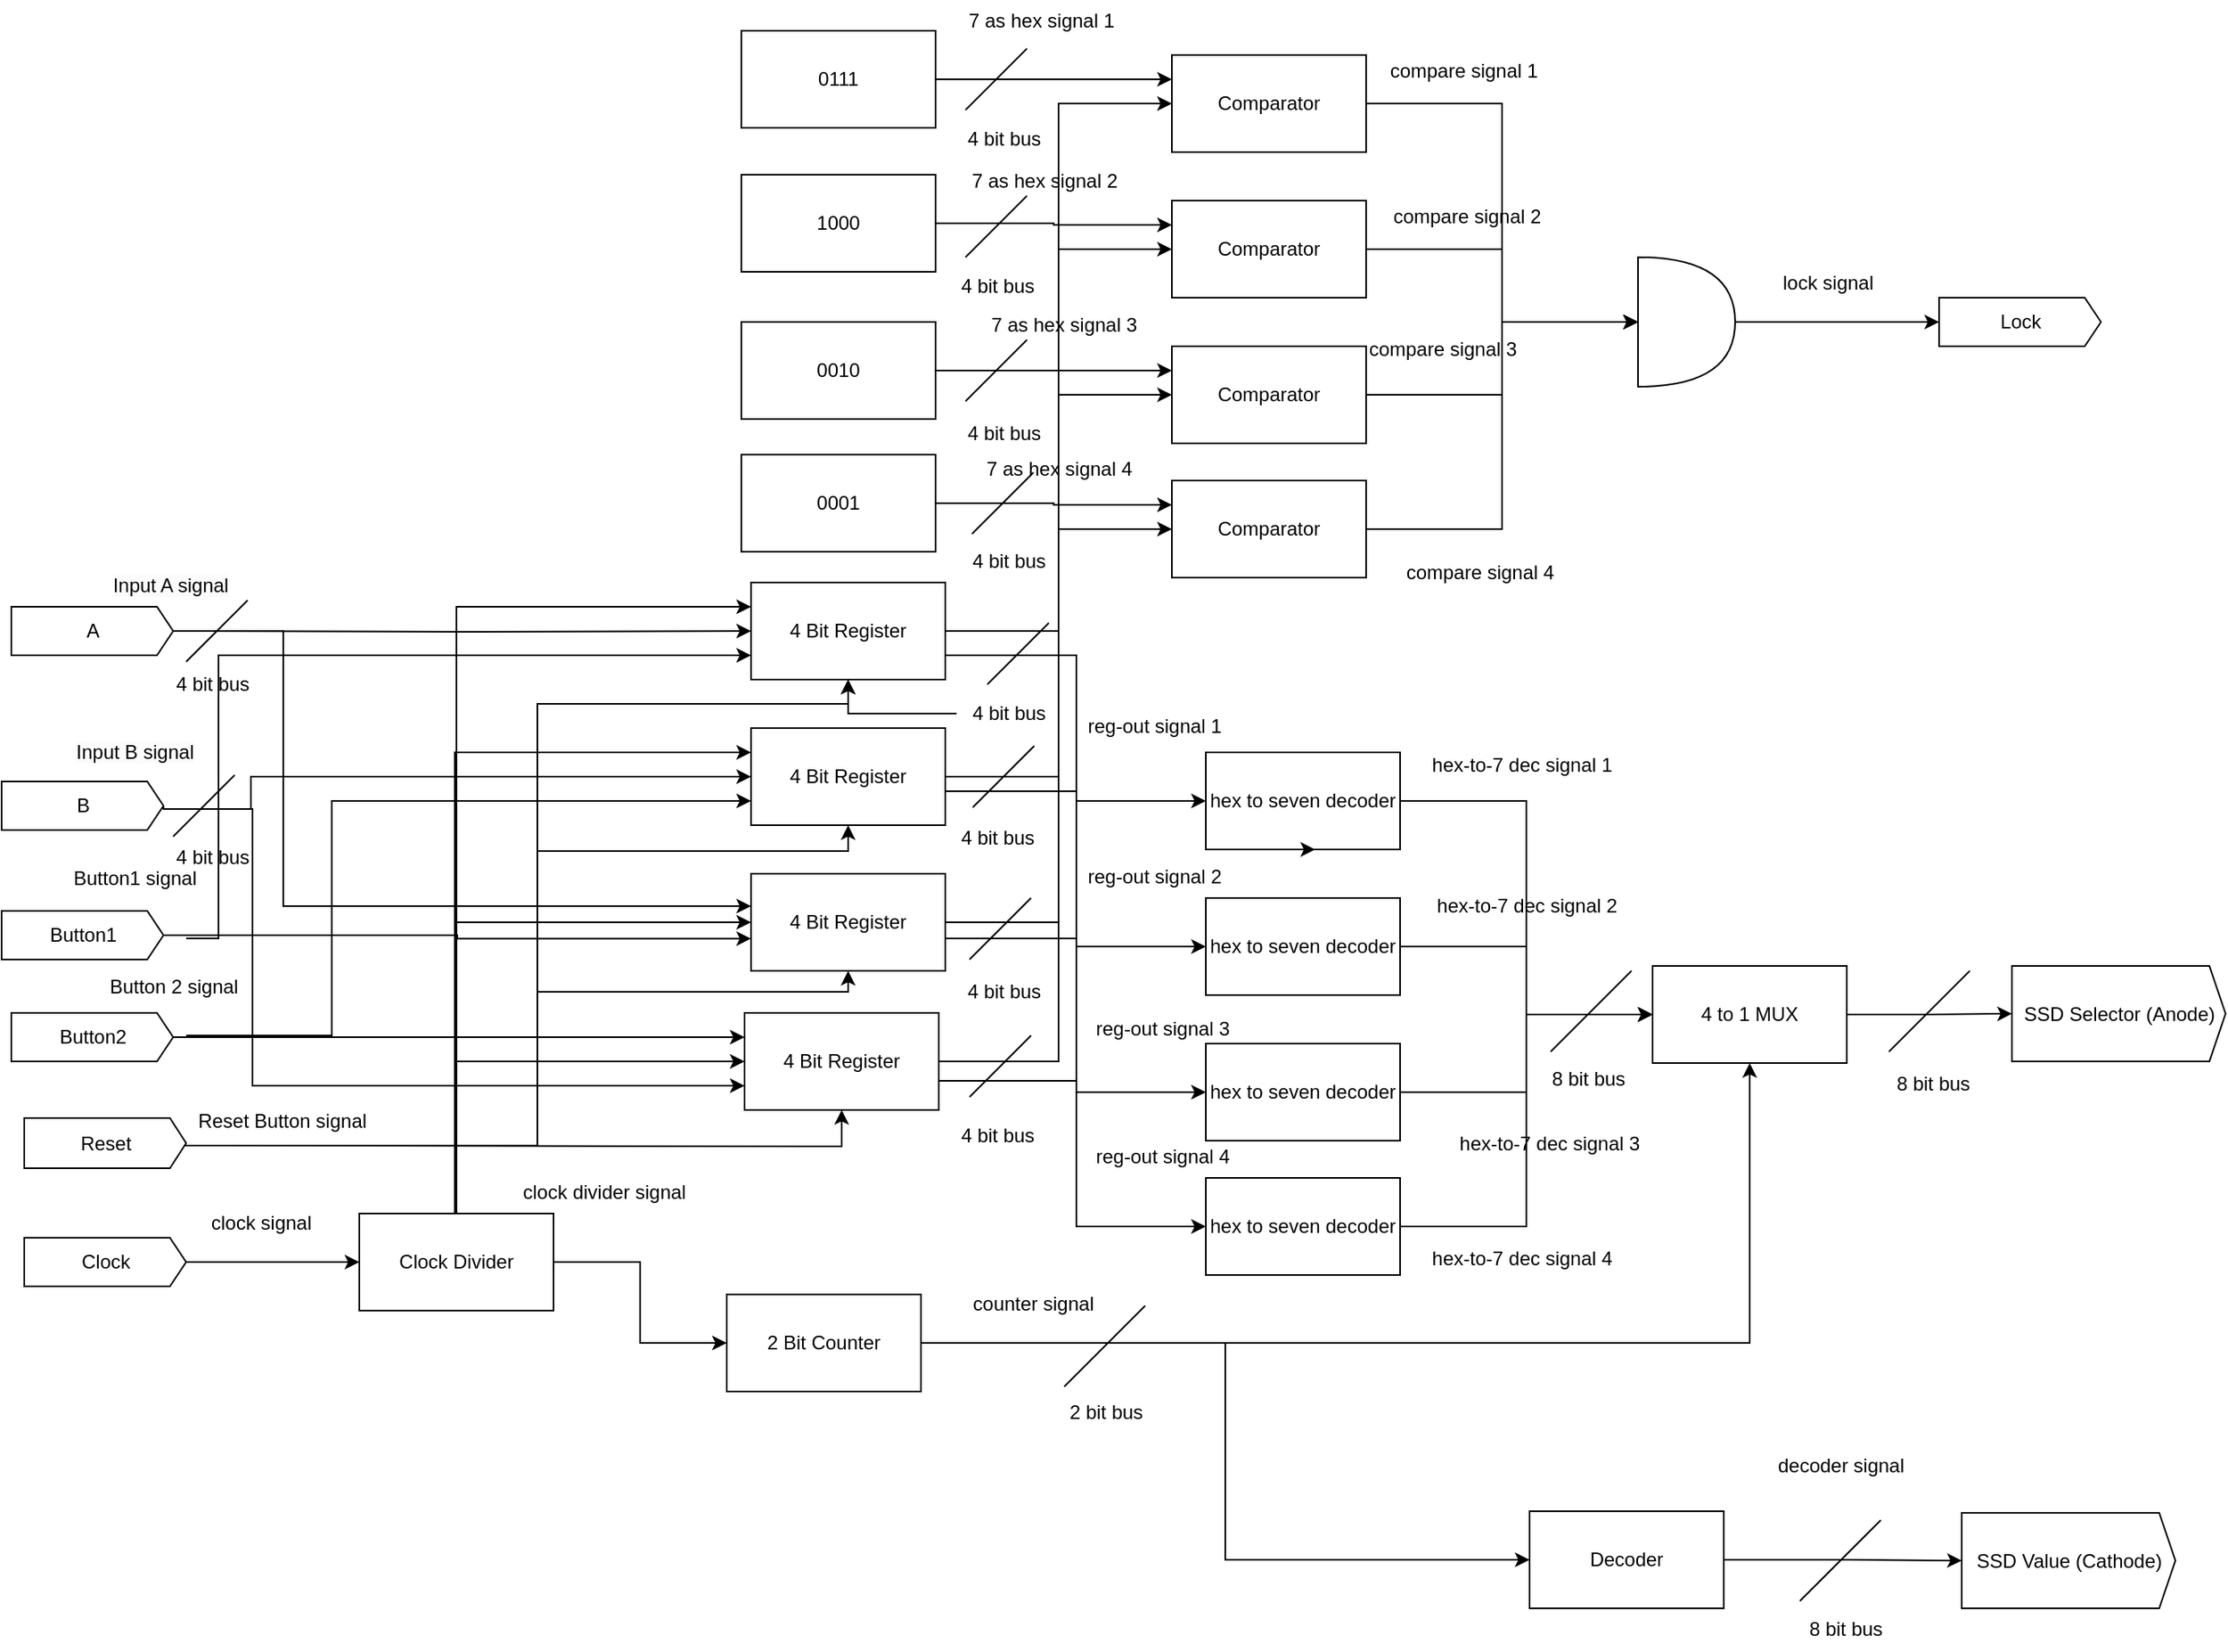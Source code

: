 <mxfile version="21.6.8" type="github">
  <diagram name="Page-1" id="7iQI0XhJTUdTtdxksedm">
    <mxGraphModel dx="2085" dy="1038" grid="0" gridSize="10" guides="1" tooltips="1" connect="1" arrows="1" fold="1" page="1" pageScale="1" pageWidth="1654" pageHeight="2336" math="0" shadow="0">
      <root>
        <mxCell id="0" />
        <mxCell id="1" parent="0" />
        <mxCell id="j7TbNcUkvabFL7DzDwBI-13" style="edgeStyle=orthogonalEdgeStyle;rounded=0;orthogonalLoop=1;jettySize=auto;html=1;" parent="1" target="j7TbNcUkvabFL7DzDwBI-5" edge="1">
          <mxGeometry relative="1" as="geometry">
            <mxPoint x="260" y="400" as="sourcePoint" />
          </mxGeometry>
        </mxCell>
        <mxCell id="j7TbNcUkvabFL7DzDwBI-14" style="edgeStyle=orthogonalEdgeStyle;rounded=0;orthogonalLoop=1;jettySize=auto;html=1;entryX=0;entryY=0.334;entryDx=0;entryDy=0;entryPerimeter=0;exitX=1;exitY=0.5;exitDx=0;exitDy=0;exitPerimeter=0;" parent="1" source="BuDIe1VZT1DS4V42_Uhu-1" target="j7TbNcUkvabFL7DzDwBI-7" edge="1">
          <mxGeometry relative="1" as="geometry">
            <Array as="points">
              <mxPoint x="243" y="400" />
              <mxPoint x="320" y="400" />
              <mxPoint x="320" y="570" />
            </Array>
            <mxPoint x="260" y="400" as="sourcePoint" />
          </mxGeometry>
        </mxCell>
        <mxCell id="j7TbNcUkvabFL7DzDwBI-15" style="edgeStyle=orthogonalEdgeStyle;rounded=0;orthogonalLoop=1;jettySize=auto;html=1;" parent="1" target="j7TbNcUkvabFL7DzDwBI-6" edge="1">
          <mxGeometry relative="1" as="geometry">
            <Array as="points">
              <mxPoint x="300" y="510" />
              <mxPoint x="300" y="490" />
            </Array>
            <mxPoint x="260" y="510" as="sourcePoint" />
          </mxGeometry>
        </mxCell>
        <mxCell id="j7TbNcUkvabFL7DzDwBI-27" style="edgeStyle=orthogonalEdgeStyle;rounded=0;orthogonalLoop=1;jettySize=auto;html=1;entryX=0;entryY=0.75;entryDx=0;entryDy=0;exitX=1;exitY=0.5;exitDx=0;exitDy=0;exitPerimeter=0;" parent="1" source="BuDIe1VZT1DS4V42_Uhu-2" target="j7TbNcUkvabFL7DzDwBI-8" edge="1">
          <mxGeometry relative="1" as="geometry">
            <Array as="points">
              <mxPoint x="246" y="510" />
              <mxPoint x="301" y="510" />
              <mxPoint x="301" y="681" />
            </Array>
            <mxPoint x="260" y="510" as="sourcePoint" />
          </mxGeometry>
        </mxCell>
        <mxCell id="j7TbNcUkvabFL7DzDwBI-18" style="edgeStyle=orthogonalEdgeStyle;rounded=0;orthogonalLoop=1;jettySize=auto;html=1;entryX=0;entryY=0.75;entryDx=0;entryDy=0;" parent="1" target="j7TbNcUkvabFL7DzDwBI-5" edge="1">
          <mxGeometry relative="1" as="geometry">
            <Array as="points">
              <mxPoint x="280" y="590" />
              <mxPoint x="280" y="415" />
            </Array>
            <mxPoint x="260" y="590" as="sourcePoint" />
          </mxGeometry>
        </mxCell>
        <mxCell id="j7TbNcUkvabFL7DzDwBI-21" style="edgeStyle=orthogonalEdgeStyle;rounded=0;orthogonalLoop=1;jettySize=auto;html=1;entryX=0;entryY=0.668;entryDx=0;entryDy=0;entryPerimeter=0;exitX=1;exitY=0.5;exitDx=0;exitDy=0;exitPerimeter=0;" parent="1" source="BuDIe1VZT1DS4V42_Uhu-3" target="j7TbNcUkvabFL7DzDwBI-7" edge="1">
          <mxGeometry relative="1" as="geometry">
            <mxPoint x="260" y="590" as="sourcePoint" />
          </mxGeometry>
        </mxCell>
        <mxCell id="j7TbNcUkvabFL7DzDwBI-22" style="edgeStyle=orthogonalEdgeStyle;rounded=0;orthogonalLoop=1;jettySize=auto;html=1;entryX=0;entryY=0.75;entryDx=0;entryDy=0;" parent="1" target="j7TbNcUkvabFL7DzDwBI-6" edge="1">
          <mxGeometry relative="1" as="geometry">
            <Array as="points">
              <mxPoint x="350" y="650" />
              <mxPoint x="350" y="505" />
            </Array>
            <mxPoint x="260" y="650" as="sourcePoint" />
          </mxGeometry>
        </mxCell>
        <mxCell id="j7TbNcUkvabFL7DzDwBI-25" style="edgeStyle=orthogonalEdgeStyle;rounded=0;orthogonalLoop=1;jettySize=auto;html=1;entryX=0;entryY=0.25;entryDx=0;entryDy=0;exitX=1;exitY=0.5;exitDx=0;exitDy=0;exitPerimeter=0;" parent="1" source="BuDIe1VZT1DS4V42_Uhu-4" target="j7TbNcUkvabFL7DzDwBI-8" edge="1">
          <mxGeometry relative="1" as="geometry">
            <mxPoint x="260" y="650" as="sourcePoint" />
          </mxGeometry>
        </mxCell>
        <mxCell id="j7TbNcUkvabFL7DzDwBI-40" style="edgeStyle=orthogonalEdgeStyle;rounded=0;orthogonalLoop=1;jettySize=auto;html=1;entryX=0;entryY=0.5;entryDx=0;entryDy=0;" parent="1" source="j7TbNcUkvabFL7DzDwBI-5" target="j7TbNcUkvabFL7DzDwBI-36" edge="1">
          <mxGeometry relative="1" as="geometry" />
        </mxCell>
        <mxCell id="j7TbNcUkvabFL7DzDwBI-49" style="edgeStyle=orthogonalEdgeStyle;rounded=0;orthogonalLoop=1;jettySize=auto;html=1;entryX=0;entryY=0.5;entryDx=0;entryDy=0;" parent="1" source="j7TbNcUkvabFL7DzDwBI-5" target="j7TbNcUkvabFL7DzDwBI-44" edge="1">
          <mxGeometry relative="1" as="geometry">
            <Array as="points">
              <mxPoint x="810" y="415" />
              <mxPoint x="810" y="505" />
            </Array>
          </mxGeometry>
        </mxCell>
        <mxCell id="j7TbNcUkvabFL7DzDwBI-5" value="4 Bit Register" style="rounded=0;whiteSpace=wrap;html=1;" parent="1" vertex="1">
          <mxGeometry x="609" y="370" width="120" height="60" as="geometry" />
        </mxCell>
        <mxCell id="j7TbNcUkvabFL7DzDwBI-41" style="edgeStyle=orthogonalEdgeStyle;rounded=0;orthogonalLoop=1;jettySize=auto;html=1;entryX=0;entryY=0.5;entryDx=0;entryDy=0;" parent="1" source="j7TbNcUkvabFL7DzDwBI-6" target="j7TbNcUkvabFL7DzDwBI-37" edge="1">
          <mxGeometry relative="1" as="geometry" />
        </mxCell>
        <mxCell id="j7TbNcUkvabFL7DzDwBI-50" style="edgeStyle=orthogonalEdgeStyle;rounded=0;orthogonalLoop=1;jettySize=auto;html=1;entryX=0;entryY=0.5;entryDx=0;entryDy=0;" parent="1" source="j7TbNcUkvabFL7DzDwBI-6" target="j7TbNcUkvabFL7DzDwBI-45" edge="1">
          <mxGeometry relative="1" as="geometry">
            <Array as="points">
              <mxPoint x="810" y="499" />
              <mxPoint x="810" y="595" />
            </Array>
          </mxGeometry>
        </mxCell>
        <mxCell id="j7TbNcUkvabFL7DzDwBI-6" value="4 Bit Register" style="rounded=0;whiteSpace=wrap;html=1;" parent="1" vertex="1">
          <mxGeometry x="609" y="460" width="120" height="60" as="geometry" />
        </mxCell>
        <mxCell id="j7TbNcUkvabFL7DzDwBI-42" style="edgeStyle=orthogonalEdgeStyle;rounded=0;orthogonalLoop=1;jettySize=auto;html=1;entryX=0;entryY=0.5;entryDx=0;entryDy=0;" parent="1" source="j7TbNcUkvabFL7DzDwBI-7" target="j7TbNcUkvabFL7DzDwBI-38" edge="1">
          <mxGeometry relative="1" as="geometry" />
        </mxCell>
        <mxCell id="j7TbNcUkvabFL7DzDwBI-51" style="edgeStyle=orthogonalEdgeStyle;rounded=0;orthogonalLoop=1;jettySize=auto;html=1;entryX=0;entryY=0.5;entryDx=0;entryDy=0;" parent="1" source="j7TbNcUkvabFL7DzDwBI-7" target="j7TbNcUkvabFL7DzDwBI-46" edge="1">
          <mxGeometry relative="1" as="geometry">
            <Array as="points">
              <mxPoint x="810" y="590" />
              <mxPoint x="810" y="685" />
            </Array>
          </mxGeometry>
        </mxCell>
        <mxCell id="j7TbNcUkvabFL7DzDwBI-7" value="4 Bit Register" style="rounded=0;whiteSpace=wrap;html=1;" parent="1" vertex="1">
          <mxGeometry x="609" y="550" width="120" height="60" as="geometry" />
        </mxCell>
        <mxCell id="j7TbNcUkvabFL7DzDwBI-43" style="edgeStyle=orthogonalEdgeStyle;rounded=0;orthogonalLoop=1;jettySize=auto;html=1;entryX=0;entryY=0.5;entryDx=0;entryDy=0;" parent="1" source="j7TbNcUkvabFL7DzDwBI-8" target="j7TbNcUkvabFL7DzDwBI-39" edge="1">
          <mxGeometry relative="1" as="geometry">
            <Array as="points">
              <mxPoint x="799" y="666" />
              <mxPoint x="799" y="337" />
            </Array>
          </mxGeometry>
        </mxCell>
        <mxCell id="j7TbNcUkvabFL7DzDwBI-52" style="edgeStyle=orthogonalEdgeStyle;rounded=0;orthogonalLoop=1;jettySize=auto;html=1;entryX=0;entryY=0.5;entryDx=0;entryDy=0;" parent="1" source="j7TbNcUkvabFL7DzDwBI-8" target="j7TbNcUkvabFL7DzDwBI-47" edge="1">
          <mxGeometry relative="1" as="geometry">
            <Array as="points">
              <mxPoint x="810" y="678" />
              <mxPoint x="810" y="768" />
            </Array>
          </mxGeometry>
        </mxCell>
        <mxCell id="j7TbNcUkvabFL7DzDwBI-8" value="4 Bit Register" style="rounded=0;whiteSpace=wrap;html=1;" parent="1" vertex="1">
          <mxGeometry x="605" y="636" width="120" height="60" as="geometry" />
        </mxCell>
        <mxCell id="j7TbNcUkvabFL7DzDwBI-12" value="" style="edgeStyle=orthogonalEdgeStyle;rounded=0;orthogonalLoop=1;jettySize=auto;html=1;" parent="1" target="j7TbNcUkvabFL7DzDwBI-11" edge="1">
          <mxGeometry relative="1" as="geometry">
            <mxPoint x="260" y="790" as="sourcePoint" />
            <Array as="points">
              <mxPoint x="338" y="790" />
              <mxPoint x="338" y="790" />
            </Array>
          </mxGeometry>
        </mxCell>
        <mxCell id="j7TbNcUkvabFL7DzDwBI-29" style="edgeStyle=orthogonalEdgeStyle;rounded=0;orthogonalLoop=1;jettySize=auto;html=1;entryX=0;entryY=0.5;entryDx=0;entryDy=0;" parent="1" source="j7TbNcUkvabFL7DzDwBI-11" target="j7TbNcUkvabFL7DzDwBI-8" edge="1">
          <mxGeometry relative="1" as="geometry">
            <Array as="points">
              <mxPoint x="427" y="666" />
            </Array>
          </mxGeometry>
        </mxCell>
        <mxCell id="j7TbNcUkvabFL7DzDwBI-31" style="edgeStyle=orthogonalEdgeStyle;rounded=0;orthogonalLoop=1;jettySize=auto;html=1;entryX=0;entryY=0.5;entryDx=0;entryDy=0;" parent="1" source="j7TbNcUkvabFL7DzDwBI-11" target="j7TbNcUkvabFL7DzDwBI-7" edge="1">
          <mxGeometry relative="1" as="geometry">
            <Array as="points">
              <mxPoint x="427" y="580" />
            </Array>
          </mxGeometry>
        </mxCell>
        <mxCell id="j7TbNcUkvabFL7DzDwBI-33" style="edgeStyle=orthogonalEdgeStyle;rounded=0;orthogonalLoop=1;jettySize=auto;html=1;entryX=0;entryY=0.25;entryDx=0;entryDy=0;" parent="1" source="j7TbNcUkvabFL7DzDwBI-11" target="j7TbNcUkvabFL7DzDwBI-6" edge="1">
          <mxGeometry relative="1" as="geometry">
            <Array as="points">
              <mxPoint x="426" y="475" />
            </Array>
          </mxGeometry>
        </mxCell>
        <mxCell id="j7TbNcUkvabFL7DzDwBI-34" style="edgeStyle=orthogonalEdgeStyle;rounded=0;orthogonalLoop=1;jettySize=auto;html=1;entryX=0;entryY=0.25;entryDx=0;entryDy=0;" parent="1" source="j7TbNcUkvabFL7DzDwBI-11" target="j7TbNcUkvabFL7DzDwBI-5" edge="1">
          <mxGeometry relative="1" as="geometry">
            <Array as="points">
              <mxPoint x="427" y="385" />
            </Array>
          </mxGeometry>
        </mxCell>
        <mxCell id="2xtCYBQMcIRFBoawVPcu-21" style="edgeStyle=orthogonalEdgeStyle;rounded=0;orthogonalLoop=1;jettySize=auto;html=1;" parent="1" source="j7TbNcUkvabFL7DzDwBI-11" target="2xtCYBQMcIRFBoawVPcu-20" edge="1">
          <mxGeometry relative="1" as="geometry" />
        </mxCell>
        <mxCell id="j7TbNcUkvabFL7DzDwBI-11" value="Clock Divider" style="rounded=0;whiteSpace=wrap;html=1;" parent="1" vertex="1">
          <mxGeometry x="367" y="760" width="120" height="60" as="geometry" />
        </mxCell>
        <mxCell id="2xtCYBQMcIRFBoawVPcu-7" style="edgeStyle=orthogonalEdgeStyle;rounded=0;orthogonalLoop=1;jettySize=auto;html=1;entryX=0;entryY=0.5;entryDx=0;entryDy=0;entryPerimeter=0;" parent="1" source="j7TbNcUkvabFL7DzDwBI-36" target="2xtCYBQMcIRFBoawVPcu-6" edge="1">
          <mxGeometry relative="1" as="geometry" />
        </mxCell>
        <mxCell id="j7TbNcUkvabFL7DzDwBI-36" value="Comparator" style="rounded=0;whiteSpace=wrap;html=1;" parent="1" vertex="1">
          <mxGeometry x="869" y="44" width="120" height="60" as="geometry" />
        </mxCell>
        <mxCell id="2xtCYBQMcIRFBoawVPcu-8" style="edgeStyle=orthogonalEdgeStyle;rounded=0;orthogonalLoop=1;jettySize=auto;html=1;entryX=0;entryY=0.5;entryDx=0;entryDy=0;entryPerimeter=0;" parent="1" source="j7TbNcUkvabFL7DzDwBI-37" target="2xtCYBQMcIRFBoawVPcu-6" edge="1">
          <mxGeometry relative="1" as="geometry" />
        </mxCell>
        <mxCell id="j7TbNcUkvabFL7DzDwBI-37" value="Comparator" style="rounded=0;whiteSpace=wrap;html=1;" parent="1" vertex="1">
          <mxGeometry x="869" y="134" width="120" height="60" as="geometry" />
        </mxCell>
        <mxCell id="2xtCYBQMcIRFBoawVPcu-9" style="edgeStyle=orthogonalEdgeStyle;rounded=0;orthogonalLoop=1;jettySize=auto;html=1;entryX=0;entryY=0.5;entryDx=0;entryDy=0;entryPerimeter=0;" parent="1" source="j7TbNcUkvabFL7DzDwBI-38" target="2xtCYBQMcIRFBoawVPcu-6" edge="1">
          <mxGeometry relative="1" as="geometry" />
        </mxCell>
        <mxCell id="j7TbNcUkvabFL7DzDwBI-38" value="Comparator" style="rounded=0;whiteSpace=wrap;html=1;" parent="1" vertex="1">
          <mxGeometry x="869" y="224" width="120" height="60" as="geometry" />
        </mxCell>
        <mxCell id="2xtCYBQMcIRFBoawVPcu-10" style="edgeStyle=orthogonalEdgeStyle;rounded=0;orthogonalLoop=1;jettySize=auto;html=1;entryX=0;entryY=0.5;entryDx=0;entryDy=0;entryPerimeter=0;" parent="1" source="j7TbNcUkvabFL7DzDwBI-39" target="2xtCYBQMcIRFBoawVPcu-6" edge="1">
          <mxGeometry relative="1" as="geometry" />
        </mxCell>
        <mxCell id="j7TbNcUkvabFL7DzDwBI-39" value="Comparator" style="rounded=0;whiteSpace=wrap;html=1;" parent="1" vertex="1">
          <mxGeometry x="869" y="307" width="120" height="60" as="geometry" />
        </mxCell>
        <mxCell id="2xtCYBQMcIRFBoawVPcu-16" style="edgeStyle=orthogonalEdgeStyle;rounded=0;orthogonalLoop=1;jettySize=auto;html=1;entryX=0;entryY=0.5;entryDx=0;entryDy=0;" parent="1" source="j7TbNcUkvabFL7DzDwBI-44" target="2xtCYBQMcIRFBoawVPcu-15" edge="1">
          <mxGeometry relative="1" as="geometry" />
        </mxCell>
        <mxCell id="j7TbNcUkvabFL7DzDwBI-44" value="hex to seven decoder" style="rounded=0;whiteSpace=wrap;html=1;" parent="1" vertex="1">
          <mxGeometry x="890" y="475" width="120" height="60" as="geometry" />
        </mxCell>
        <mxCell id="2xtCYBQMcIRFBoawVPcu-17" style="edgeStyle=orthogonalEdgeStyle;rounded=0;orthogonalLoop=1;jettySize=auto;html=1;entryX=0;entryY=0.5;entryDx=0;entryDy=0;" parent="1" source="j7TbNcUkvabFL7DzDwBI-45" target="2xtCYBQMcIRFBoawVPcu-15" edge="1">
          <mxGeometry relative="1" as="geometry" />
        </mxCell>
        <mxCell id="j7TbNcUkvabFL7DzDwBI-45" value="hex to seven decoder" style="rounded=0;whiteSpace=wrap;html=1;" parent="1" vertex="1">
          <mxGeometry x="890" y="565" width="120" height="60" as="geometry" />
        </mxCell>
        <mxCell id="2xtCYBQMcIRFBoawVPcu-18" style="edgeStyle=orthogonalEdgeStyle;rounded=0;orthogonalLoop=1;jettySize=auto;html=1;entryX=0;entryY=0.5;entryDx=0;entryDy=0;" parent="1" source="j7TbNcUkvabFL7DzDwBI-46" target="2xtCYBQMcIRFBoawVPcu-15" edge="1">
          <mxGeometry relative="1" as="geometry" />
        </mxCell>
        <mxCell id="j7TbNcUkvabFL7DzDwBI-46" value="hex to seven decoder" style="rounded=0;whiteSpace=wrap;html=1;" parent="1" vertex="1">
          <mxGeometry x="890" y="655" width="120" height="60" as="geometry" />
        </mxCell>
        <mxCell id="2xtCYBQMcIRFBoawVPcu-19" style="edgeStyle=orthogonalEdgeStyle;rounded=0;orthogonalLoop=1;jettySize=auto;html=1;entryX=0;entryY=0.5;entryDx=0;entryDy=0;" parent="1" source="j7TbNcUkvabFL7DzDwBI-47" target="2xtCYBQMcIRFBoawVPcu-15" edge="1">
          <mxGeometry relative="1" as="geometry" />
        </mxCell>
        <mxCell id="j7TbNcUkvabFL7DzDwBI-47" value="hex to seven decoder" style="rounded=0;whiteSpace=wrap;html=1;" parent="1" vertex="1">
          <mxGeometry x="890" y="738" width="120" height="60" as="geometry" />
        </mxCell>
        <mxCell id="2xtCYBQMcIRFBoawVPcu-2" style="edgeStyle=orthogonalEdgeStyle;rounded=0;orthogonalLoop=1;jettySize=auto;html=1;entryX=0.5;entryY=1;entryDx=0;entryDy=0;" parent="1" target="j7TbNcUkvabFL7DzDwBI-8" edge="1">
          <mxGeometry relative="1" as="geometry">
            <mxPoint x="257" y="718" as="sourcePoint" />
          </mxGeometry>
        </mxCell>
        <mxCell id="2xtCYBQMcIRFBoawVPcu-3" style="edgeStyle=orthogonalEdgeStyle;rounded=0;orthogonalLoop=1;jettySize=auto;html=1;entryX=0.5;entryY=1;entryDx=0;entryDy=0;" parent="1" target="j7TbNcUkvabFL7DzDwBI-7" edge="1">
          <mxGeometry relative="1" as="geometry">
            <Array as="points">
              <mxPoint x="477" y="718" />
              <mxPoint x="477" y="623" />
              <mxPoint x="669" y="623" />
            </Array>
            <mxPoint x="257" y="718" as="sourcePoint" />
          </mxGeometry>
        </mxCell>
        <mxCell id="2xtCYBQMcIRFBoawVPcu-4" style="edgeStyle=orthogonalEdgeStyle;rounded=0;orthogonalLoop=1;jettySize=auto;html=1;" parent="1" target="j7TbNcUkvabFL7DzDwBI-6" edge="1">
          <mxGeometry relative="1" as="geometry">
            <Array as="points">
              <mxPoint x="477" y="718" />
              <mxPoint x="477" y="536" />
              <mxPoint x="669" y="536" />
            </Array>
            <mxPoint x="257" y="718" as="sourcePoint" />
          </mxGeometry>
        </mxCell>
        <mxCell id="2xtCYBQMcIRFBoawVPcu-5" style="edgeStyle=orthogonalEdgeStyle;rounded=0;orthogonalLoop=1;jettySize=auto;html=1;" parent="1" target="j7TbNcUkvabFL7DzDwBI-5" edge="1">
          <mxGeometry relative="1" as="geometry">
            <Array as="points">
              <mxPoint x="477" y="718" />
              <mxPoint x="477" y="445" />
              <mxPoint x="669" y="445" />
            </Array>
            <mxPoint x="257" y="718" as="sourcePoint" />
          </mxGeometry>
        </mxCell>
        <mxCell id="2xtCYBQMcIRFBoawVPcu-13" style="edgeStyle=orthogonalEdgeStyle;rounded=0;orthogonalLoop=1;jettySize=auto;html=1;entryX=0;entryY=0.5;entryDx=0;entryDy=0;entryPerimeter=0;" parent="1" source="2xtCYBQMcIRFBoawVPcu-6" target="Ac5ww-F_62EvvBqQqva2-3" edge="1">
          <mxGeometry relative="1" as="geometry">
            <mxPoint x="1328" y="209" as="targetPoint" />
          </mxGeometry>
        </mxCell>
        <mxCell id="2xtCYBQMcIRFBoawVPcu-6" value="" style="shape=or;whiteSpace=wrap;html=1;" parent="1" vertex="1">
          <mxGeometry x="1157" y="169" width="60" height="80" as="geometry" />
        </mxCell>
        <mxCell id="Ac5ww-F_62EvvBqQqva2-6" style="edgeStyle=orthogonalEdgeStyle;rounded=0;orthogonalLoop=1;jettySize=auto;html=1;entryX=0;entryY=0.5;entryDx=0;entryDy=0;entryPerimeter=0;" parent="1" source="2xtCYBQMcIRFBoawVPcu-15" target="BuDIe1VZT1DS4V42_Uhu-7" edge="1">
          <mxGeometry relative="1" as="geometry">
            <mxPoint x="1360" y="759" as="targetPoint" />
          </mxGeometry>
        </mxCell>
        <mxCell id="2xtCYBQMcIRFBoawVPcu-15" value="4 to 1 MUX" style="rounded=0;whiteSpace=wrap;html=1;" parent="1" vertex="1">
          <mxGeometry x="1166" y="607" width="120" height="60" as="geometry" />
        </mxCell>
        <mxCell id="Ac5ww-F_62EvvBqQqva2-1" style="edgeStyle=orthogonalEdgeStyle;rounded=0;orthogonalLoop=1;jettySize=auto;html=1;entryX=0;entryY=0.5;entryDx=0;entryDy=0;" parent="1" source="2xtCYBQMcIRFBoawVPcu-20" target="2xtCYBQMcIRFBoawVPcu-22" edge="1">
          <mxGeometry relative="1" as="geometry" />
        </mxCell>
        <mxCell id="Ac5ww-F_62EvvBqQqva2-2" style="edgeStyle=orthogonalEdgeStyle;rounded=0;orthogonalLoop=1;jettySize=auto;html=1;" parent="1" source="2xtCYBQMcIRFBoawVPcu-20" target="2xtCYBQMcIRFBoawVPcu-15" edge="1">
          <mxGeometry relative="1" as="geometry" />
        </mxCell>
        <mxCell id="2xtCYBQMcIRFBoawVPcu-20" value="2 Bit Counter" style="rounded=0;whiteSpace=wrap;html=1;" parent="1" vertex="1">
          <mxGeometry x="594" y="810" width="120" height="60" as="geometry" />
        </mxCell>
        <mxCell id="Ac5ww-F_62EvvBqQqva2-5" style="edgeStyle=orthogonalEdgeStyle;rounded=0;orthogonalLoop=1;jettySize=auto;html=1;entryX=0;entryY=0.5;entryDx=0;entryDy=0;entryPerimeter=0;" parent="1" source="2xtCYBQMcIRFBoawVPcu-22" target="BuDIe1VZT1DS4V42_Uhu-8" edge="1">
          <mxGeometry relative="1" as="geometry">
            <mxPoint x="1346" y="976" as="targetPoint" />
          </mxGeometry>
        </mxCell>
        <mxCell id="2xtCYBQMcIRFBoawVPcu-22" value="Decoder" style="rounded=0;whiteSpace=wrap;html=1;" parent="1" vertex="1">
          <mxGeometry x="1090" y="944" width="120" height="60" as="geometry" />
        </mxCell>
        <mxCell id="2xtCYBQMcIRFBoawVPcu-32" style="edgeStyle=orthogonalEdgeStyle;rounded=0;orthogonalLoop=1;jettySize=auto;html=1;entryX=0;entryY=0.25;entryDx=0;entryDy=0;" parent="1" source="2xtCYBQMcIRFBoawVPcu-25" target="j7TbNcUkvabFL7DzDwBI-36" edge="1">
          <mxGeometry relative="1" as="geometry" />
        </mxCell>
        <mxCell id="2xtCYBQMcIRFBoawVPcu-25" value="0111" style="rounded=0;whiteSpace=wrap;html=1;" parent="1" vertex="1">
          <mxGeometry x="603" y="29" width="120" height="60" as="geometry" />
        </mxCell>
        <mxCell id="2xtCYBQMcIRFBoawVPcu-31" style="edgeStyle=orthogonalEdgeStyle;rounded=0;orthogonalLoop=1;jettySize=auto;html=1;entryX=0;entryY=0.25;entryDx=0;entryDy=0;" parent="1" source="2xtCYBQMcIRFBoawVPcu-26" target="j7TbNcUkvabFL7DzDwBI-37" edge="1">
          <mxGeometry relative="1" as="geometry" />
        </mxCell>
        <mxCell id="2xtCYBQMcIRFBoawVPcu-26" value="1000" style="rounded=0;whiteSpace=wrap;html=1;" parent="1" vertex="1">
          <mxGeometry x="603" y="118" width="120" height="60" as="geometry" />
        </mxCell>
        <mxCell id="2xtCYBQMcIRFBoawVPcu-30" style="edgeStyle=orthogonalEdgeStyle;rounded=0;orthogonalLoop=1;jettySize=auto;html=1;entryX=0;entryY=0.25;entryDx=0;entryDy=0;" parent="1" source="2xtCYBQMcIRFBoawVPcu-27" target="j7TbNcUkvabFL7DzDwBI-38" edge="1">
          <mxGeometry relative="1" as="geometry" />
        </mxCell>
        <mxCell id="2xtCYBQMcIRFBoawVPcu-27" value="0010" style="rounded=0;whiteSpace=wrap;html=1;" parent="1" vertex="1">
          <mxGeometry x="603" y="209" width="120" height="60" as="geometry" />
        </mxCell>
        <mxCell id="2xtCYBQMcIRFBoawVPcu-29" style="edgeStyle=orthogonalEdgeStyle;rounded=0;orthogonalLoop=1;jettySize=auto;html=1;entryX=0;entryY=0.25;entryDx=0;entryDy=0;" parent="1" source="2xtCYBQMcIRFBoawVPcu-28" target="j7TbNcUkvabFL7DzDwBI-39" edge="1">
          <mxGeometry relative="1" as="geometry" />
        </mxCell>
        <mxCell id="2xtCYBQMcIRFBoawVPcu-28" value="0001" style="rounded=0;whiteSpace=wrap;html=1;" parent="1" vertex="1">
          <mxGeometry x="603" y="291" width="120" height="60" as="geometry" />
        </mxCell>
        <mxCell id="Ac5ww-F_62EvvBqQqva2-3" value="Lock" style="html=1;shadow=0;dashed=0;align=center;verticalAlign=middle;shape=mxgraph.arrows2.arrow;dy=0;dx=10;notch=0;" parent="1" vertex="1">
          <mxGeometry x="1343" y="194" width="100" height="30" as="geometry" />
        </mxCell>
        <mxCell id="BuDIe1VZT1DS4V42_Uhu-1" value="A" style="html=1;shadow=0;dashed=0;align=center;verticalAlign=middle;shape=mxgraph.arrows2.arrow;dy=0;dx=10;notch=0;" vertex="1" parent="1">
          <mxGeometry x="152" y="385" width="100" height="30" as="geometry" />
        </mxCell>
        <mxCell id="BuDIe1VZT1DS4V42_Uhu-2" value="B" style="html=1;shadow=0;dashed=0;align=center;verticalAlign=middle;shape=mxgraph.arrows2.arrow;dy=0;dx=10;notch=0;" vertex="1" parent="1">
          <mxGeometry x="146" y="493" width="100" height="30" as="geometry" />
        </mxCell>
        <mxCell id="BuDIe1VZT1DS4V42_Uhu-3" value="Button1" style="html=1;shadow=0;dashed=0;align=center;verticalAlign=middle;shape=mxgraph.arrows2.arrow;dy=0;dx=10;notch=0;" vertex="1" parent="1">
          <mxGeometry x="146" y="573" width="100" height="30" as="geometry" />
        </mxCell>
        <mxCell id="BuDIe1VZT1DS4V42_Uhu-4" value="Button2" style="html=1;shadow=0;dashed=0;align=center;verticalAlign=middle;shape=mxgraph.arrows2.arrow;dy=0;dx=10;notch=0;" vertex="1" parent="1">
          <mxGeometry x="152" y="636" width="100" height="30" as="geometry" />
        </mxCell>
        <mxCell id="BuDIe1VZT1DS4V42_Uhu-5" value="Reset" style="html=1;shadow=0;dashed=0;align=center;verticalAlign=middle;shape=mxgraph.arrows2.arrow;dy=0;dx=10;notch=0;" vertex="1" parent="1">
          <mxGeometry x="160" y="701" width="100" height="31" as="geometry" />
        </mxCell>
        <mxCell id="BuDIe1VZT1DS4V42_Uhu-6" value="Clock" style="html=1;shadow=0;dashed=0;align=center;verticalAlign=middle;shape=mxgraph.arrows2.arrow;dy=0;dx=10;notch=0;" vertex="1" parent="1">
          <mxGeometry x="160" y="775" width="100" height="30" as="geometry" />
        </mxCell>
        <mxCell id="BuDIe1VZT1DS4V42_Uhu-7" value="SSD Selector (Anode)" style="html=1;shadow=0;dashed=0;align=center;verticalAlign=middle;shape=mxgraph.arrows2.arrow;dy=0;dx=10;notch=0;" vertex="1" parent="1">
          <mxGeometry x="1388" y="607" width="132" height="59" as="geometry" />
        </mxCell>
        <mxCell id="BuDIe1VZT1DS4V42_Uhu-8" value="SSD Value (Cathode)" style="html=1;shadow=0;dashed=0;align=center;verticalAlign=middle;shape=mxgraph.arrows2.arrow;dy=0;dx=10;notch=0;" vertex="1" parent="1">
          <mxGeometry x="1357" y="945" width="132" height="59" as="geometry" />
        </mxCell>
        <mxCell id="BuDIe1VZT1DS4V42_Uhu-11" value="" style="endArrow=none;html=1;rounded=0;" edge="1" parent="1">
          <mxGeometry width="50" height="50" relative="1" as="geometry">
            <mxPoint x="1312" y="660" as="sourcePoint" />
            <mxPoint x="1362" y="610" as="targetPoint" />
          </mxGeometry>
        </mxCell>
        <mxCell id="BuDIe1VZT1DS4V42_Uhu-15" value="8 bit bus" style="text;html=1;align=center;verticalAlign=middle;resizable=0;points=[];autosize=1;strokeColor=none;fillColor=none;" vertex="1" parent="1">
          <mxGeometry x="1307" y="667" width="63" height="26" as="geometry" />
        </mxCell>
        <mxCell id="BuDIe1VZT1DS4V42_Uhu-16" value="" style="endArrow=none;html=1;rounded=0;" edge="1" parent="1">
          <mxGeometry width="50" height="50" relative="1" as="geometry">
            <mxPoint x="1103" y="660" as="sourcePoint" />
            <mxPoint x="1153" y="610" as="targetPoint" />
          </mxGeometry>
        </mxCell>
        <mxCell id="BuDIe1VZT1DS4V42_Uhu-17" value="8 bit bus" style="text;html=1;align=center;verticalAlign=middle;resizable=0;points=[];autosize=1;strokeColor=none;fillColor=none;" vertex="1" parent="1">
          <mxGeometry x="1094" y="664" width="63" height="26" as="geometry" />
        </mxCell>
        <mxCell id="BuDIe1VZT1DS4V42_Uhu-18" value="" style="endArrow=none;html=1;rounded=0;" edge="1" parent="1">
          <mxGeometry width="50" height="50" relative="1" as="geometry">
            <mxPoint x="1257" y="999.5" as="sourcePoint" />
            <mxPoint x="1307" y="949.5" as="targetPoint" />
          </mxGeometry>
        </mxCell>
        <mxCell id="BuDIe1VZT1DS4V42_Uhu-19" value="" style="endArrow=none;html=1;rounded=0;" edge="1" parent="1">
          <mxGeometry width="50" height="50" relative="1" as="geometry">
            <mxPoint x="802.5" y="867" as="sourcePoint" />
            <mxPoint x="852.5" y="817" as="targetPoint" />
          </mxGeometry>
        </mxCell>
        <mxCell id="BuDIe1VZT1DS4V42_Uhu-20" value="8 bit bus" style="text;html=1;align=center;verticalAlign=middle;resizable=0;points=[];autosize=1;strokeColor=none;fillColor=none;" vertex="1" parent="1">
          <mxGeometry x="1253" y="1004" width="63" height="26" as="geometry" />
        </mxCell>
        <mxCell id="BuDIe1VZT1DS4V42_Uhu-22" value="2 bit bus" style="text;html=1;align=center;verticalAlign=middle;resizable=0;points=[];autosize=1;strokeColor=none;fillColor=none;" vertex="1" parent="1">
          <mxGeometry x="796" y="870" width="63" height="26" as="geometry" />
        </mxCell>
        <mxCell id="BuDIe1VZT1DS4V42_Uhu-23" value="" style="endArrow=none;html=1;rounded=0;" edge="1" parent="1">
          <mxGeometry width="50" height="50" relative="1" as="geometry">
            <mxPoint x="746" y="509" as="sourcePoint" />
            <mxPoint x="784" y="471" as="targetPoint" />
          </mxGeometry>
        </mxCell>
        <mxCell id="BuDIe1VZT1DS4V42_Uhu-25" value="" style="endArrow=none;html=1;rounded=0;" edge="1" parent="1">
          <mxGeometry width="50" height="50" relative="1" as="geometry">
            <mxPoint x="744" y="603" as="sourcePoint" />
            <mxPoint x="782" y="565" as="targetPoint" />
          </mxGeometry>
        </mxCell>
        <mxCell id="BuDIe1VZT1DS4V42_Uhu-26" value="" style="endArrow=none;html=1;rounded=0;" edge="1" parent="1">
          <mxGeometry width="50" height="50" relative="1" as="geometry">
            <mxPoint x="744" y="688" as="sourcePoint" />
            <mxPoint x="782" y="650" as="targetPoint" />
          </mxGeometry>
        </mxCell>
        <mxCell id="BuDIe1VZT1DS4V42_Uhu-27" value="" style="endArrow=none;html=1;rounded=0;" edge="1" parent="1">
          <mxGeometry width="50" height="50" relative="1" as="geometry">
            <mxPoint x="260" y="419" as="sourcePoint" />
            <mxPoint x="298" y="381" as="targetPoint" />
          </mxGeometry>
        </mxCell>
        <mxCell id="BuDIe1VZT1DS4V42_Uhu-28" value="" style="endArrow=none;html=1;rounded=0;" edge="1" parent="1">
          <mxGeometry width="50" height="50" relative="1" as="geometry">
            <mxPoint x="755" y="433" as="sourcePoint" />
            <mxPoint x="793" y="395" as="targetPoint" />
          </mxGeometry>
        </mxCell>
        <mxCell id="BuDIe1VZT1DS4V42_Uhu-29" value="" style="endArrow=none;html=1;rounded=0;" edge="1" parent="1">
          <mxGeometry width="50" height="50" relative="1" as="geometry">
            <mxPoint x="252" y="527" as="sourcePoint" />
            <mxPoint x="290" y="489" as="targetPoint" />
          </mxGeometry>
        </mxCell>
        <mxCell id="BuDIe1VZT1DS4V42_Uhu-30" value="4 bit bus" style="text;html=1;align=center;verticalAlign=middle;resizable=0;points=[];autosize=1;strokeColor=none;fillColor=none;" vertex="1" parent="1">
          <mxGeometry x="729" y="699" width="63" height="26" as="geometry" />
        </mxCell>
        <mxCell id="BuDIe1VZT1DS4V42_Uhu-31" value="4 bit bus" style="text;html=1;align=center;verticalAlign=middle;resizable=0;points=[];autosize=1;strokeColor=none;fillColor=none;" vertex="1" parent="1">
          <mxGeometry x="733" y="610" width="63" height="26" as="geometry" />
        </mxCell>
        <mxCell id="BuDIe1VZT1DS4V42_Uhu-32" value="4 bit bus" style="text;html=1;align=center;verticalAlign=middle;resizable=0;points=[];autosize=1;strokeColor=none;fillColor=none;" vertex="1" parent="1">
          <mxGeometry x="729" y="515" width="63" height="26" as="geometry" />
        </mxCell>
        <mxCell id="BuDIe1VZT1DS4V42_Uhu-34" value="" style="edgeStyle=orthogonalEdgeStyle;rounded=0;orthogonalLoop=1;jettySize=auto;html=1;" edge="1" parent="1" source="BuDIe1VZT1DS4V42_Uhu-33" target="j7TbNcUkvabFL7DzDwBI-5">
          <mxGeometry relative="1" as="geometry" />
        </mxCell>
        <mxCell id="BuDIe1VZT1DS4V42_Uhu-33" value="4 bit bus" style="text;html=1;align=center;verticalAlign=middle;resizable=0;points=[];autosize=1;strokeColor=none;fillColor=none;" vertex="1" parent="1">
          <mxGeometry x="736" y="438" width="63" height="26" as="geometry" />
        </mxCell>
        <mxCell id="BuDIe1VZT1DS4V42_Uhu-35" value="" style="endArrow=none;html=1;rounded=0;" edge="1" parent="1">
          <mxGeometry width="50" height="50" relative="1" as="geometry">
            <mxPoint x="745.5" y="340" as="sourcePoint" />
            <mxPoint x="783.5" y="302" as="targetPoint" />
          </mxGeometry>
        </mxCell>
        <mxCell id="BuDIe1VZT1DS4V42_Uhu-36" value="" style="endArrow=none;html=1;rounded=0;" edge="1" parent="1">
          <mxGeometry width="50" height="50" relative="1" as="geometry">
            <mxPoint x="741.5" y="258" as="sourcePoint" />
            <mxPoint x="779.5" y="220" as="targetPoint" />
          </mxGeometry>
        </mxCell>
        <mxCell id="BuDIe1VZT1DS4V42_Uhu-37" value="" style="endArrow=none;html=1;rounded=0;" edge="1" parent="1">
          <mxGeometry width="50" height="50" relative="1" as="geometry">
            <mxPoint x="741.5" y="169" as="sourcePoint" />
            <mxPoint x="779.5" y="131" as="targetPoint" />
          </mxGeometry>
        </mxCell>
        <mxCell id="BuDIe1VZT1DS4V42_Uhu-38" value="" style="endArrow=none;html=1;rounded=0;" edge="1" parent="1">
          <mxGeometry width="50" height="50" relative="1" as="geometry">
            <mxPoint x="741.5" y="78" as="sourcePoint" />
            <mxPoint x="779.5" y="40" as="targetPoint" />
          </mxGeometry>
        </mxCell>
        <mxCell id="BuDIe1VZT1DS4V42_Uhu-39" style="edgeStyle=orthogonalEdgeStyle;rounded=0;orthogonalLoop=1;jettySize=auto;html=1;exitX=0.5;exitY=1;exitDx=0;exitDy=0;entryX=0.563;entryY=1;entryDx=0;entryDy=0;entryPerimeter=0;" edge="1" parent="1" source="j7TbNcUkvabFL7DzDwBI-44" target="j7TbNcUkvabFL7DzDwBI-44">
          <mxGeometry relative="1" as="geometry" />
        </mxCell>
        <mxCell id="BuDIe1VZT1DS4V42_Uhu-40" value="4 bit bus" style="text;html=1;align=center;verticalAlign=middle;resizable=0;points=[];autosize=1;strokeColor=none;fillColor=none;" vertex="1" parent="1">
          <mxGeometry x="736" y="344" width="63" height="26" as="geometry" />
        </mxCell>
        <mxCell id="BuDIe1VZT1DS4V42_Uhu-41" value="4 bit bus" style="text;html=1;align=center;verticalAlign=middle;resizable=0;points=[];autosize=1;strokeColor=none;fillColor=none;" vertex="1" parent="1">
          <mxGeometry x="733" y="265" width="63" height="26" as="geometry" />
        </mxCell>
        <mxCell id="BuDIe1VZT1DS4V42_Uhu-42" value="4 bit bus" style="text;html=1;align=center;verticalAlign=middle;resizable=0;points=[];autosize=1;strokeColor=none;fillColor=none;" vertex="1" parent="1">
          <mxGeometry x="729" y="174" width="63" height="26" as="geometry" />
        </mxCell>
        <mxCell id="BuDIe1VZT1DS4V42_Uhu-43" value="4 bit bus" style="text;html=1;align=center;verticalAlign=middle;resizable=0;points=[];autosize=1;strokeColor=none;fillColor=none;" vertex="1" parent="1">
          <mxGeometry x="733" y="83" width="63" height="26" as="geometry" />
        </mxCell>
        <mxCell id="BuDIe1VZT1DS4V42_Uhu-44" value="4 bit bus" style="text;html=1;align=center;verticalAlign=middle;resizable=0;points=[];autosize=1;strokeColor=none;fillColor=none;" vertex="1" parent="1">
          <mxGeometry x="244" y="420" width="63" height="26" as="geometry" />
        </mxCell>
        <mxCell id="BuDIe1VZT1DS4V42_Uhu-45" value="4 bit bus" style="text;html=1;align=center;verticalAlign=middle;resizable=0;points=[];autosize=1;strokeColor=none;fillColor=none;" vertex="1" parent="1">
          <mxGeometry x="244" y="527" width="63" height="26" as="geometry" />
        </mxCell>
        <mxCell id="BuDIe1VZT1DS4V42_Uhu-46" value="&#xa;&lt;span style=&quot;color: rgb(0, 0, 0); font-family: Helvetica; font-size: 12px; font-style: normal; font-variant-ligatures: normal; font-variant-caps: normal; font-weight: 400; letter-spacing: normal; orphans: 2; text-align: center; text-indent: 0px; text-transform: none; widows: 2; word-spacing: 0px; -webkit-text-stroke-width: 0px; background-color: rgb(251, 251, 251); text-decoration-thickness: initial; text-decoration-style: initial; text-decoration-color: initial; float: none; display: inline !important;&quot;&gt;Input A signal&lt;/span&gt;&#xa;&#xa;" style="text;html=1;align=center;verticalAlign=middle;resizable=0;points=[];autosize=1;strokeColor=none;fillColor=none;" vertex="1" parent="1">
          <mxGeometry x="205" y="351" width="89" height="55" as="geometry" />
        </mxCell>
        <mxCell id="BuDIe1VZT1DS4V42_Uhu-47" value="&lt;br&gt;&lt;span style=&quot;color: rgb(0, 0, 0); font-family: Helvetica; font-size: 12px; font-style: normal; font-variant-ligatures: normal; font-variant-caps: normal; font-weight: 400; letter-spacing: normal; orphans: 2; text-align: center; text-indent: 0px; text-transform: none; widows: 2; word-spacing: 0px; -webkit-text-stroke-width: 0px; background-color: rgb(251, 251, 251); text-decoration-thickness: initial; text-decoration-style: initial; text-decoration-color: initial; float: none; display: inline !important;&quot;&gt;Input B signal&lt;/span&gt;&lt;br&gt;" style="text;html=1;align=center;verticalAlign=middle;resizable=0;points=[];autosize=1;strokeColor=none;fillColor=none;" vertex="1" parent="1">
          <mxGeometry x="182" y="446" width="91" height="41" as="geometry" />
        </mxCell>
        <mxCell id="BuDIe1VZT1DS4V42_Uhu-49" value="Button1 signal" style="text;html=1;align=center;verticalAlign=middle;resizable=0;points=[];autosize=1;strokeColor=none;fillColor=none;" vertex="1" parent="1">
          <mxGeometry x="181" y="540" width="94" height="26" as="geometry" />
        </mxCell>
        <mxCell id="BuDIe1VZT1DS4V42_Uhu-50" value="Button 2 signal" style="text;html=1;align=center;verticalAlign=middle;resizable=0;points=[];autosize=1;strokeColor=none;fillColor=none;" vertex="1" parent="1">
          <mxGeometry x="203" y="607" width="97" height="26" as="geometry" />
        </mxCell>
        <mxCell id="BuDIe1VZT1DS4V42_Uhu-51" value="Reset Button signal" style="text;html=1;align=center;verticalAlign=middle;resizable=0;points=[];autosize=1;strokeColor=none;fillColor=none;" vertex="1" parent="1">
          <mxGeometry x="258" y="690" width="122" height="26" as="geometry" />
        </mxCell>
        <mxCell id="BuDIe1VZT1DS4V42_Uhu-52" value="clock signal" style="text;html=1;align=center;verticalAlign=middle;resizable=0;points=[];autosize=1;strokeColor=none;fillColor=none;" vertex="1" parent="1">
          <mxGeometry x="266" y="753" width="80" height="26" as="geometry" />
        </mxCell>
        <mxCell id="BuDIe1VZT1DS4V42_Uhu-53" value="clock divider signal" style="text;html=1;align=center;verticalAlign=middle;resizable=0;points=[];autosize=1;strokeColor=none;fillColor=none;" vertex="1" parent="1">
          <mxGeometry x="458" y="734" width="119" height="26" as="geometry" />
        </mxCell>
        <mxCell id="BuDIe1VZT1DS4V42_Uhu-54" value="counter signal" style="text;html=1;align=center;verticalAlign=middle;resizable=0;points=[];autosize=1;strokeColor=none;fillColor=none;" vertex="1" parent="1">
          <mxGeometry x="736" y="803" width="93" height="26" as="geometry" />
        </mxCell>
        <mxCell id="BuDIe1VZT1DS4V42_Uhu-55" value="hex-to-7 dec signal 4" style="text;html=1;align=center;verticalAlign=middle;resizable=0;points=[];autosize=1;strokeColor=none;fillColor=none;" vertex="1" parent="1">
          <mxGeometry x="1020" y="775" width="129" height="26" as="geometry" />
        </mxCell>
        <mxCell id="BuDIe1VZT1DS4V42_Uhu-56" value="hex-to-7 dec signal 1" style="text;html=1;align=center;verticalAlign=middle;resizable=0;points=[];autosize=1;strokeColor=none;fillColor=none;" vertex="1" parent="1">
          <mxGeometry x="1020" y="470" width="129" height="26" as="geometry" />
        </mxCell>
        <mxCell id="BuDIe1VZT1DS4V42_Uhu-57" value="hex-to-7 dec signal 2" style="text;html=1;align=center;verticalAlign=middle;resizable=0;points=[];autosize=1;strokeColor=none;fillColor=none;" vertex="1" parent="1">
          <mxGeometry x="1023" y="557" width="129" height="26" as="geometry" />
        </mxCell>
        <mxCell id="BuDIe1VZT1DS4V42_Uhu-58" value="hex-to-7 dec signal 3" style="text;html=1;align=center;verticalAlign=middle;resizable=0;points=[];autosize=1;strokeColor=none;fillColor=none;" vertex="1" parent="1">
          <mxGeometry x="1037" y="703.5" width="129" height="26" as="geometry" />
        </mxCell>
        <mxCell id="BuDIe1VZT1DS4V42_Uhu-60" value="decoder signal" style="text;html=1;align=center;verticalAlign=middle;resizable=0;points=[];autosize=1;strokeColor=none;fillColor=none;" vertex="1" parent="1">
          <mxGeometry x="1234" y="903" width="96" height="26" as="geometry" />
        </mxCell>
        <mxCell id="BuDIe1VZT1DS4V42_Uhu-61" value="lock signal" style="text;html=1;align=center;verticalAlign=middle;resizable=0;points=[];autosize=1;strokeColor=none;fillColor=none;" vertex="1" parent="1">
          <mxGeometry x="1237" y="172" width="74" height="26" as="geometry" />
        </mxCell>
        <mxCell id="BuDIe1VZT1DS4V42_Uhu-63" value="compare signal 1" style="text;html=1;align=center;verticalAlign=middle;resizable=0;points=[];autosize=1;strokeColor=none;fillColor=none;" vertex="1" parent="1">
          <mxGeometry x="994" y="41" width="109" height="26" as="geometry" />
        </mxCell>
        <mxCell id="BuDIe1VZT1DS4V42_Uhu-64" value="compare signal 2" style="text;html=1;align=center;verticalAlign=middle;resizable=0;points=[];autosize=1;strokeColor=none;fillColor=none;" vertex="1" parent="1">
          <mxGeometry x="996" y="131" width="109" height="26" as="geometry" />
        </mxCell>
        <mxCell id="BuDIe1VZT1DS4V42_Uhu-65" value="compare signal 3" style="text;html=1;align=center;verticalAlign=middle;resizable=0;points=[];autosize=1;strokeColor=none;fillColor=none;" vertex="1" parent="1">
          <mxGeometry x="981" y="213" width="109" height="26" as="geometry" />
        </mxCell>
        <mxCell id="BuDIe1VZT1DS4V42_Uhu-67" value="compare signal 4" style="text;html=1;align=center;verticalAlign=middle;resizable=0;points=[];autosize=1;strokeColor=none;fillColor=none;" vertex="1" parent="1">
          <mxGeometry x="1004" y="351" width="109" height="26" as="geometry" />
        </mxCell>
        <mxCell id="BuDIe1VZT1DS4V42_Uhu-68" value="7 as hex signal 1" style="text;html=1;align=center;verticalAlign=middle;resizable=0;points=[];autosize=1;strokeColor=none;fillColor=none;" vertex="1" parent="1">
          <mxGeometry x="734" y="10" width="108" height="26" as="geometry" />
        </mxCell>
        <mxCell id="BuDIe1VZT1DS4V42_Uhu-69" value="7 as hex signal 2" style="text;html=1;align=center;verticalAlign=middle;resizable=0;points=[];autosize=1;strokeColor=none;fillColor=none;" vertex="1" parent="1">
          <mxGeometry x="736" y="109" width="108" height="26" as="geometry" />
        </mxCell>
        <mxCell id="BuDIe1VZT1DS4V42_Uhu-70" value="7 as hex signal 3" style="text;html=1;align=center;verticalAlign=middle;resizable=0;points=[];autosize=1;strokeColor=none;fillColor=none;" vertex="1" parent="1">
          <mxGeometry x="748" y="198" width="108" height="26" as="geometry" />
        </mxCell>
        <mxCell id="BuDIe1VZT1DS4V42_Uhu-71" value="7 as hex signal 4" style="text;html=1;align=center;verticalAlign=middle;resizable=0;points=[];autosize=1;strokeColor=none;fillColor=none;" vertex="1" parent="1">
          <mxGeometry x="745" y="287" width="108" height="26" as="geometry" />
        </mxCell>
        <mxCell id="BuDIe1VZT1DS4V42_Uhu-72" value="reg-out signal 1" style="text;html=1;align=center;verticalAlign=middle;resizable=0;points=[];autosize=1;strokeColor=none;fillColor=none;" vertex="1" parent="1">
          <mxGeometry x="807" y="446" width="101" height="26" as="geometry" />
        </mxCell>
        <mxCell id="BuDIe1VZT1DS4V42_Uhu-73" value="reg-out signal 2" style="text;html=1;align=center;verticalAlign=middle;resizable=0;points=[];autosize=1;strokeColor=none;fillColor=none;" vertex="1" parent="1">
          <mxGeometry x="807" y="539" width="101" height="26" as="geometry" />
        </mxCell>
        <mxCell id="BuDIe1VZT1DS4V42_Uhu-74" value="reg-out signal 3" style="text;html=1;align=center;verticalAlign=middle;resizable=0;points=[];autosize=1;strokeColor=none;fillColor=none;" vertex="1" parent="1">
          <mxGeometry x="812" y="633" width="101" height="26" as="geometry" />
        </mxCell>
        <mxCell id="BuDIe1VZT1DS4V42_Uhu-75" value="reg-out signal 4" style="text;html=1;align=center;verticalAlign=middle;resizable=0;points=[];autosize=1;strokeColor=none;fillColor=none;" vertex="1" parent="1">
          <mxGeometry x="812" y="712" width="101" height="26" as="geometry" />
        </mxCell>
      </root>
    </mxGraphModel>
  </diagram>
</mxfile>

